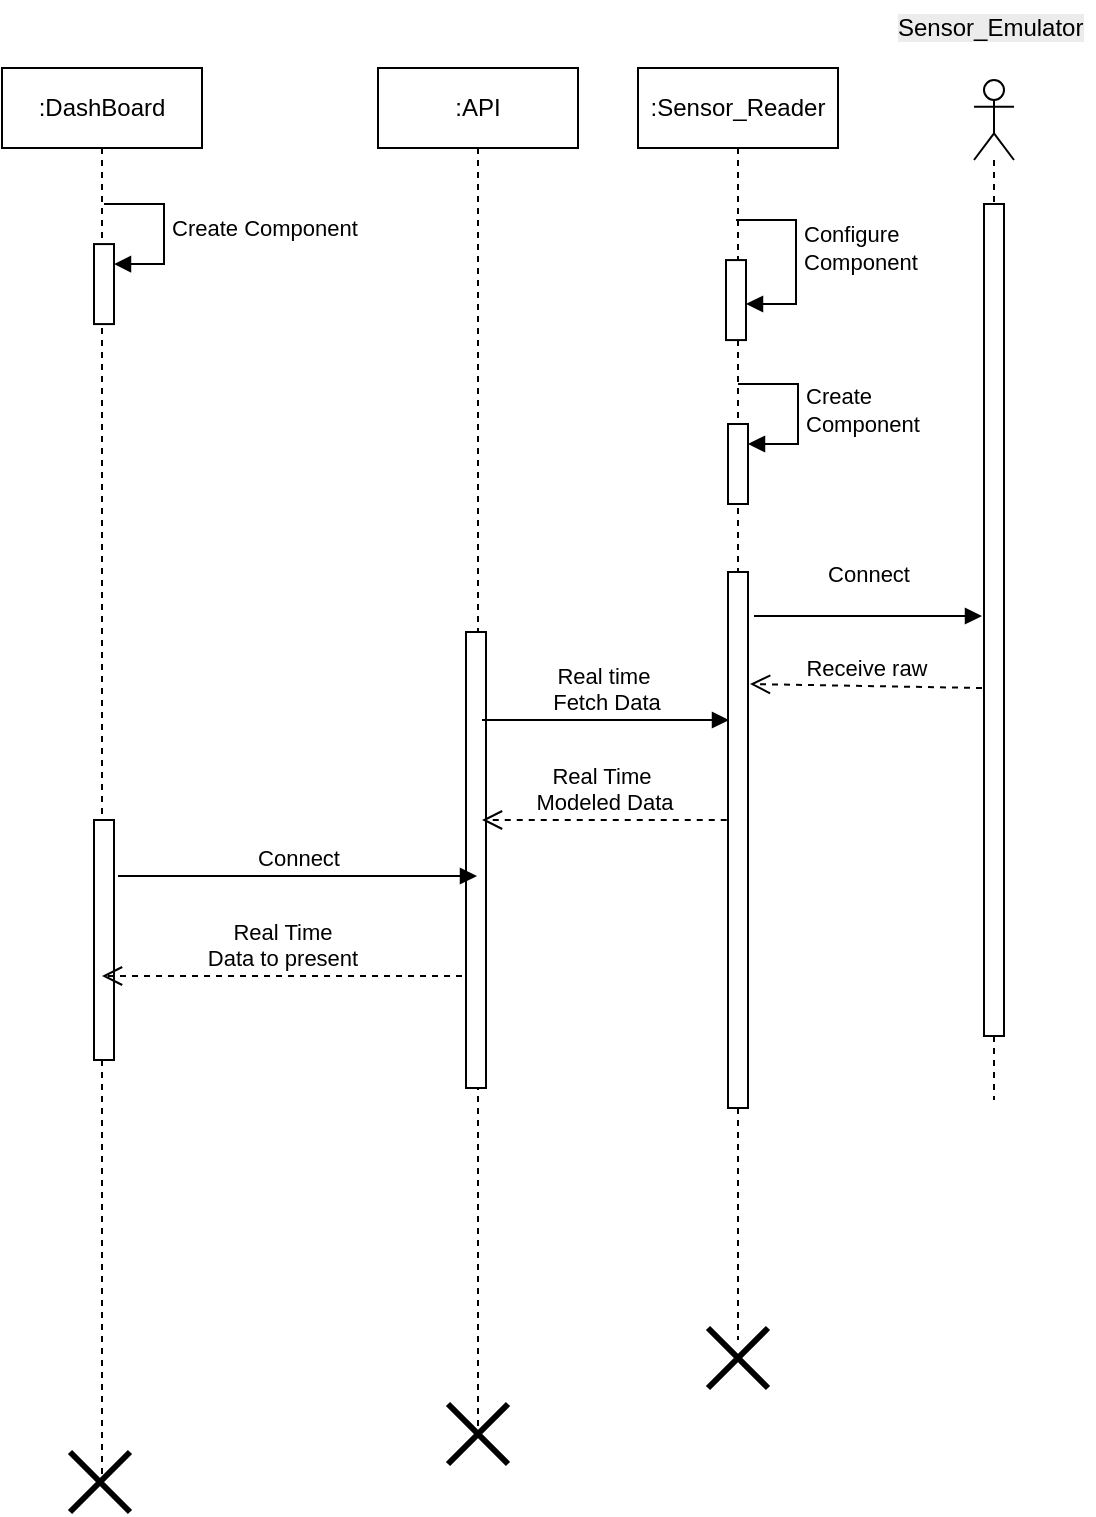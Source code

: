 <mxfile version="28.0.4">
  <diagram name="Página-1" id="FweJVyBQJf3lH_BzMyYI">
    <mxGraphModel dx="1255" dy="2247" grid="1" gridSize="2" guides="1" tooltips="1" connect="1" arrows="1" fold="1" page="1" pageScale="1" pageWidth="827" pageHeight="1169" math="0" shadow="0">
      <root>
        <mxCell id="0" />
        <mxCell id="1" parent="0" />
        <mxCell id="0NdtZPJOcn6cMmrte1vq-3" value="" style="shape=umlLifeline;perimeter=lifelinePerimeter;whiteSpace=wrap;html=1;container=1;dropTarget=0;collapsible=0;recursiveResize=0;outlineConnect=0;portConstraint=eastwest;newEdgeStyle={&quot;curved&quot;:0,&quot;rounded&quot;:0};participant=umlActor;" vertex="1" parent="1">
          <mxGeometry x="740" y="-1110" width="20" height="510" as="geometry" />
        </mxCell>
        <mxCell id="0NdtZPJOcn6cMmrte1vq-15" value="" style="html=1;points=[[0,0,0,0,5],[0,1,0,0,-5],[1,0,0,0,5],[1,1,0,0,-5]];perimeter=orthogonalPerimeter;outlineConnect=0;targetShapes=umlLifeline;portConstraint=eastwest;newEdgeStyle={&quot;curved&quot;:0,&quot;rounded&quot;:0};" vertex="1" parent="0NdtZPJOcn6cMmrte1vq-3">
          <mxGeometry x="5" y="62" width="10" height="416" as="geometry" />
        </mxCell>
        <mxCell id="0NdtZPJOcn6cMmrte1vq-4" value="&lt;span style=&quot;color: rgb(0, 0, 0); font-family: Helvetica; font-size: 12px; font-style: normal; font-variant-ligatures: normal; font-variant-caps: normal; font-weight: 400; letter-spacing: normal; orphans: 2; text-align: center; text-indent: 0px; text-transform: none; widows: 2; word-spacing: 0px; -webkit-text-stroke-width: 0px; white-space: normal; background-color: rgb(236, 236, 236); text-decoration-thickness: initial; text-decoration-style: initial; text-decoration-color: initial; display: inline !important; float: none;&quot;&gt;Sensor_Emulator&lt;/span&gt;" style="text;whiteSpace=wrap;html=1;" vertex="1" parent="1">
          <mxGeometry x="700" y="-1150" width="100" height="30" as="geometry" />
        </mxCell>
        <mxCell id="0NdtZPJOcn6cMmrte1vq-5" value=":Sensor_Reader" style="shape=umlLifeline;perimeter=lifelinePerimeter;whiteSpace=wrap;html=1;container=1;dropTarget=0;collapsible=0;recursiveResize=0;outlineConnect=0;portConstraint=eastwest;newEdgeStyle={&quot;curved&quot;:0,&quot;rounded&quot;:0};" vertex="1" parent="1">
          <mxGeometry x="572" y="-1116" width="100" height="636" as="geometry" />
        </mxCell>
        <mxCell id="0NdtZPJOcn6cMmrte1vq-14" value="" style="html=1;points=[[0,0,0,0,5],[0,1,0,0,-5],[1,0,0,0,5],[1,1,0,0,-5]];perimeter=orthogonalPerimeter;outlineConnect=0;targetShapes=umlLifeline;portConstraint=eastwest;newEdgeStyle={&quot;curved&quot;:0,&quot;rounded&quot;:0};" vertex="1" parent="0NdtZPJOcn6cMmrte1vq-5">
          <mxGeometry x="45" y="252" width="10" height="268" as="geometry" />
        </mxCell>
        <mxCell id="0NdtZPJOcn6cMmrte1vq-16" value="" style="html=1;points=[[0,0,0,0,5],[0,1,0,0,-5],[1,0,0,0,5],[1,1,0,0,-5]];perimeter=orthogonalPerimeter;outlineConnect=0;targetShapes=umlLifeline;portConstraint=eastwest;newEdgeStyle={&quot;curved&quot;:0,&quot;rounded&quot;:0};" vertex="1" parent="0NdtZPJOcn6cMmrte1vq-5">
          <mxGeometry x="44" y="96.04" width="10" height="40" as="geometry" />
        </mxCell>
        <mxCell id="0NdtZPJOcn6cMmrte1vq-17" value="Configure&lt;div&gt;Component&lt;/div&gt;" style="html=1;align=left;spacingLeft=2;endArrow=block;rounded=0;edgeStyle=orthogonalEdgeStyle;curved=0;rounded=0;" edge="1" target="0NdtZPJOcn6cMmrte1vq-16" parent="0NdtZPJOcn6cMmrte1vq-5">
          <mxGeometry x="-0.093" relative="1" as="geometry">
            <mxPoint x="49" y="76.04" as="sourcePoint" />
            <Array as="points">
              <mxPoint x="79" y="76" />
              <mxPoint x="79" y="118" />
            </Array>
            <mxPoint as="offset" />
          </mxGeometry>
        </mxCell>
        <mxCell id="0NdtZPJOcn6cMmrte1vq-18" value="" style="html=1;points=[[0,0,0,0,5],[0,1,0,0,-5],[1,0,0,0,5],[1,1,0,0,-5]];perimeter=orthogonalPerimeter;outlineConnect=0;targetShapes=umlLifeline;portConstraint=eastwest;newEdgeStyle={&quot;curved&quot;:0,&quot;rounded&quot;:0};" vertex="1" parent="0NdtZPJOcn6cMmrte1vq-5">
          <mxGeometry x="45" y="178" width="10" height="40" as="geometry" />
        </mxCell>
        <mxCell id="0NdtZPJOcn6cMmrte1vq-19" value="Create&lt;br&gt;Component" style="html=1;align=left;spacingLeft=2;endArrow=block;rounded=0;edgeStyle=orthogonalEdgeStyle;curved=0;rounded=0;" edge="1" target="0NdtZPJOcn6cMmrte1vq-18" parent="0NdtZPJOcn6cMmrte1vq-5">
          <mxGeometry relative="1" as="geometry">
            <mxPoint x="50" y="158" as="sourcePoint" />
            <Array as="points">
              <mxPoint x="80" y="188" />
            </Array>
          </mxGeometry>
        </mxCell>
        <mxCell id="0NdtZPJOcn6cMmrte1vq-6" value=":API" style="shape=umlLifeline;perimeter=lifelinePerimeter;whiteSpace=wrap;html=1;container=1;dropTarget=0;collapsible=0;recursiveResize=0;outlineConnect=0;portConstraint=eastwest;newEdgeStyle={&quot;curved&quot;:0,&quot;rounded&quot;:0};" vertex="1" parent="1">
          <mxGeometry x="442" y="-1116" width="100" height="682" as="geometry" />
        </mxCell>
        <mxCell id="0NdtZPJOcn6cMmrte1vq-13" value="" style="html=1;points=[[0,0,0,0,5],[0,1,0,0,-5],[1,0,0,0,5],[1,1,0,0,-5]];perimeter=orthogonalPerimeter;outlineConnect=0;targetShapes=umlLifeline;portConstraint=eastwest;newEdgeStyle={&quot;curved&quot;:0,&quot;rounded&quot;:0};" vertex="1" parent="0NdtZPJOcn6cMmrte1vq-6">
          <mxGeometry x="44" y="282" width="10" height="228" as="geometry" />
        </mxCell>
        <mxCell id="0NdtZPJOcn6cMmrte1vq-7" value=":DashBoard" style="shape=umlLifeline;perimeter=lifelinePerimeter;whiteSpace=wrap;html=1;container=1;dropTarget=0;collapsible=0;recursiveResize=0;outlineConnect=0;portConstraint=eastwest;newEdgeStyle={&quot;curved&quot;:0,&quot;rounded&quot;:0};" vertex="1" parent="1">
          <mxGeometry x="254" y="-1116" width="100" height="706" as="geometry" />
        </mxCell>
        <mxCell id="0NdtZPJOcn6cMmrte1vq-10" value="" style="html=1;points=[[0,0,0,0,5],[0,1,0,0,-5],[1,0,0,0,5],[1,1,0,0,-5]];perimeter=orthogonalPerimeter;outlineConnect=0;targetShapes=umlLifeline;portConstraint=eastwest;newEdgeStyle={&quot;curved&quot;:0,&quot;rounded&quot;:0};" vertex="1" parent="0NdtZPJOcn6cMmrte1vq-7">
          <mxGeometry x="46" y="88.04" width="10" height="40" as="geometry" />
        </mxCell>
        <mxCell id="0NdtZPJOcn6cMmrte1vq-11" value="Create Component" style="html=1;align=left;spacingLeft=2;endArrow=block;rounded=0;edgeStyle=orthogonalEdgeStyle;curved=0;rounded=0;" edge="1" target="0NdtZPJOcn6cMmrte1vq-10" parent="0NdtZPJOcn6cMmrte1vq-7">
          <mxGeometry relative="1" as="geometry">
            <mxPoint x="51" y="68.04" as="sourcePoint" />
            <Array as="points">
              <mxPoint x="81" y="98.04" />
            </Array>
          </mxGeometry>
        </mxCell>
        <mxCell id="0NdtZPJOcn6cMmrte1vq-25" value="" style="html=1;points=[[0,0,0,0,5],[0,1,0,0,-5],[1,0,0,0,5],[1,1,0,0,-5]];perimeter=orthogonalPerimeter;outlineConnect=0;targetShapes=umlLifeline;portConstraint=eastwest;newEdgeStyle={&quot;curved&quot;:0,&quot;rounded&quot;:0};" vertex="1" parent="0NdtZPJOcn6cMmrte1vq-7">
          <mxGeometry x="46" y="376" width="10" height="120" as="geometry" />
        </mxCell>
        <mxCell id="0NdtZPJOcn6cMmrte1vq-21" value="Connect" style="html=1;verticalAlign=bottom;endArrow=block;curved=0;rounded=0;" edge="1" parent="1">
          <mxGeometry y="12" width="80" relative="1" as="geometry">
            <mxPoint x="630" y="-842" as="sourcePoint" />
            <mxPoint x="744" y="-842" as="targetPoint" />
            <mxPoint as="offset" />
          </mxGeometry>
        </mxCell>
        <mxCell id="0NdtZPJOcn6cMmrte1vq-22" value="Receive raw" style="html=1;verticalAlign=bottom;endArrow=open;dashed=1;endSize=8;curved=0;rounded=0;" edge="1" parent="1">
          <mxGeometry relative="1" as="geometry">
            <mxPoint x="744" y="-806" as="sourcePoint" />
            <mxPoint x="628" y="-808" as="targetPoint" />
          </mxGeometry>
        </mxCell>
        <mxCell id="0NdtZPJOcn6cMmrte1vq-23" value="Real time&amp;nbsp;&lt;br&gt;Fetch Data" style="html=1;verticalAlign=bottom;endArrow=block;curved=0;rounded=0;" edge="1" parent="1">
          <mxGeometry width="80" relative="1" as="geometry">
            <mxPoint x="494" y="-790" as="sourcePoint" />
            <mxPoint x="617.5" y="-790" as="targetPoint" />
          </mxGeometry>
        </mxCell>
        <mxCell id="0NdtZPJOcn6cMmrte1vq-24" value="Real Time&amp;nbsp;&lt;br&gt;Modeled Data" style="html=1;verticalAlign=bottom;endArrow=open;dashed=1;endSize=8;curved=0;rounded=0;" edge="1" parent="1">
          <mxGeometry relative="1" as="geometry">
            <mxPoint x="616.37" y="-740" as="sourcePoint" />
            <mxPoint x="494.0" y="-740.0" as="targetPoint" />
          </mxGeometry>
        </mxCell>
        <mxCell id="0NdtZPJOcn6cMmrte1vq-26" value="Real Time&lt;br&gt;Data to present" style="html=1;verticalAlign=bottom;endArrow=open;dashed=1;endSize=8;curved=0;rounded=0;" edge="1" parent="1" target="0NdtZPJOcn6cMmrte1vq-7">
          <mxGeometry relative="1" as="geometry">
            <mxPoint x="484" y="-662" as="sourcePoint" />
            <mxPoint x="404" y="-662" as="targetPoint" />
          </mxGeometry>
        </mxCell>
        <mxCell id="0NdtZPJOcn6cMmrte1vq-27" value="Connect" style="html=1;verticalAlign=bottom;endArrow=block;curved=0;rounded=0;" edge="1" parent="1" target="0NdtZPJOcn6cMmrte1vq-6">
          <mxGeometry width="80" relative="1" as="geometry">
            <mxPoint x="312" y="-712" as="sourcePoint" />
            <mxPoint x="392" y="-712" as="targetPoint" />
          </mxGeometry>
        </mxCell>
        <mxCell id="0NdtZPJOcn6cMmrte1vq-30" value="" style="shape=umlDestroy;whiteSpace=wrap;html=1;strokeWidth=3;targetShapes=umlLifeline;" vertex="1" parent="1">
          <mxGeometry x="477" y="-448" width="30" height="30" as="geometry" />
        </mxCell>
        <mxCell id="0NdtZPJOcn6cMmrte1vq-28" value="" style="shape=umlDestroy;whiteSpace=wrap;html=1;strokeWidth=3;targetShapes=umlLifeline;" vertex="1" parent="1">
          <mxGeometry x="288" y="-424" width="30" height="30" as="geometry" />
        </mxCell>
        <mxCell id="0NdtZPJOcn6cMmrte1vq-31" value="" style="shape=umlDestroy;whiteSpace=wrap;html=1;strokeWidth=3;targetShapes=umlLifeline;" vertex="1" parent="1">
          <mxGeometry x="607" y="-486" width="30" height="30" as="geometry" />
        </mxCell>
      </root>
    </mxGraphModel>
  </diagram>
</mxfile>
